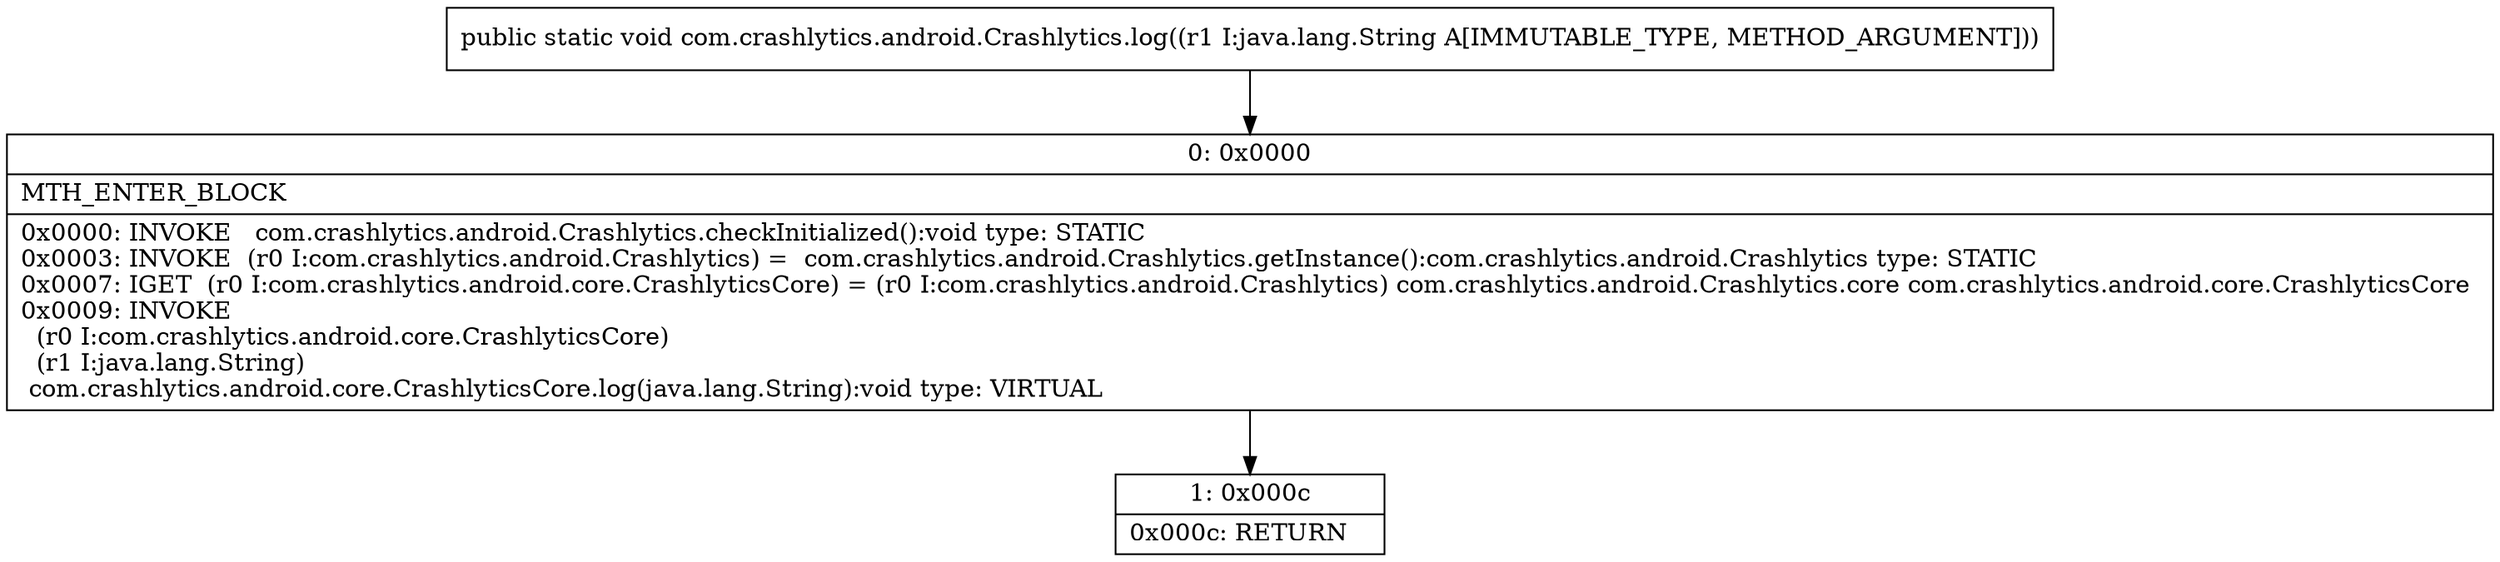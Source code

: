 digraph "CFG forcom.crashlytics.android.Crashlytics.log(Ljava\/lang\/String;)V" {
Node_0 [shape=record,label="{0\:\ 0x0000|MTH_ENTER_BLOCK\l|0x0000: INVOKE   com.crashlytics.android.Crashlytics.checkInitialized():void type: STATIC \l0x0003: INVOKE  (r0 I:com.crashlytics.android.Crashlytics) =  com.crashlytics.android.Crashlytics.getInstance():com.crashlytics.android.Crashlytics type: STATIC \l0x0007: IGET  (r0 I:com.crashlytics.android.core.CrashlyticsCore) = (r0 I:com.crashlytics.android.Crashlytics) com.crashlytics.android.Crashlytics.core com.crashlytics.android.core.CrashlyticsCore \l0x0009: INVOKE  \l  (r0 I:com.crashlytics.android.core.CrashlyticsCore)\l  (r1 I:java.lang.String)\l com.crashlytics.android.core.CrashlyticsCore.log(java.lang.String):void type: VIRTUAL \l}"];
Node_1 [shape=record,label="{1\:\ 0x000c|0x000c: RETURN   \l}"];
MethodNode[shape=record,label="{public static void com.crashlytics.android.Crashlytics.log((r1 I:java.lang.String A[IMMUTABLE_TYPE, METHOD_ARGUMENT])) }"];
MethodNode -> Node_0;
Node_0 -> Node_1;
}


